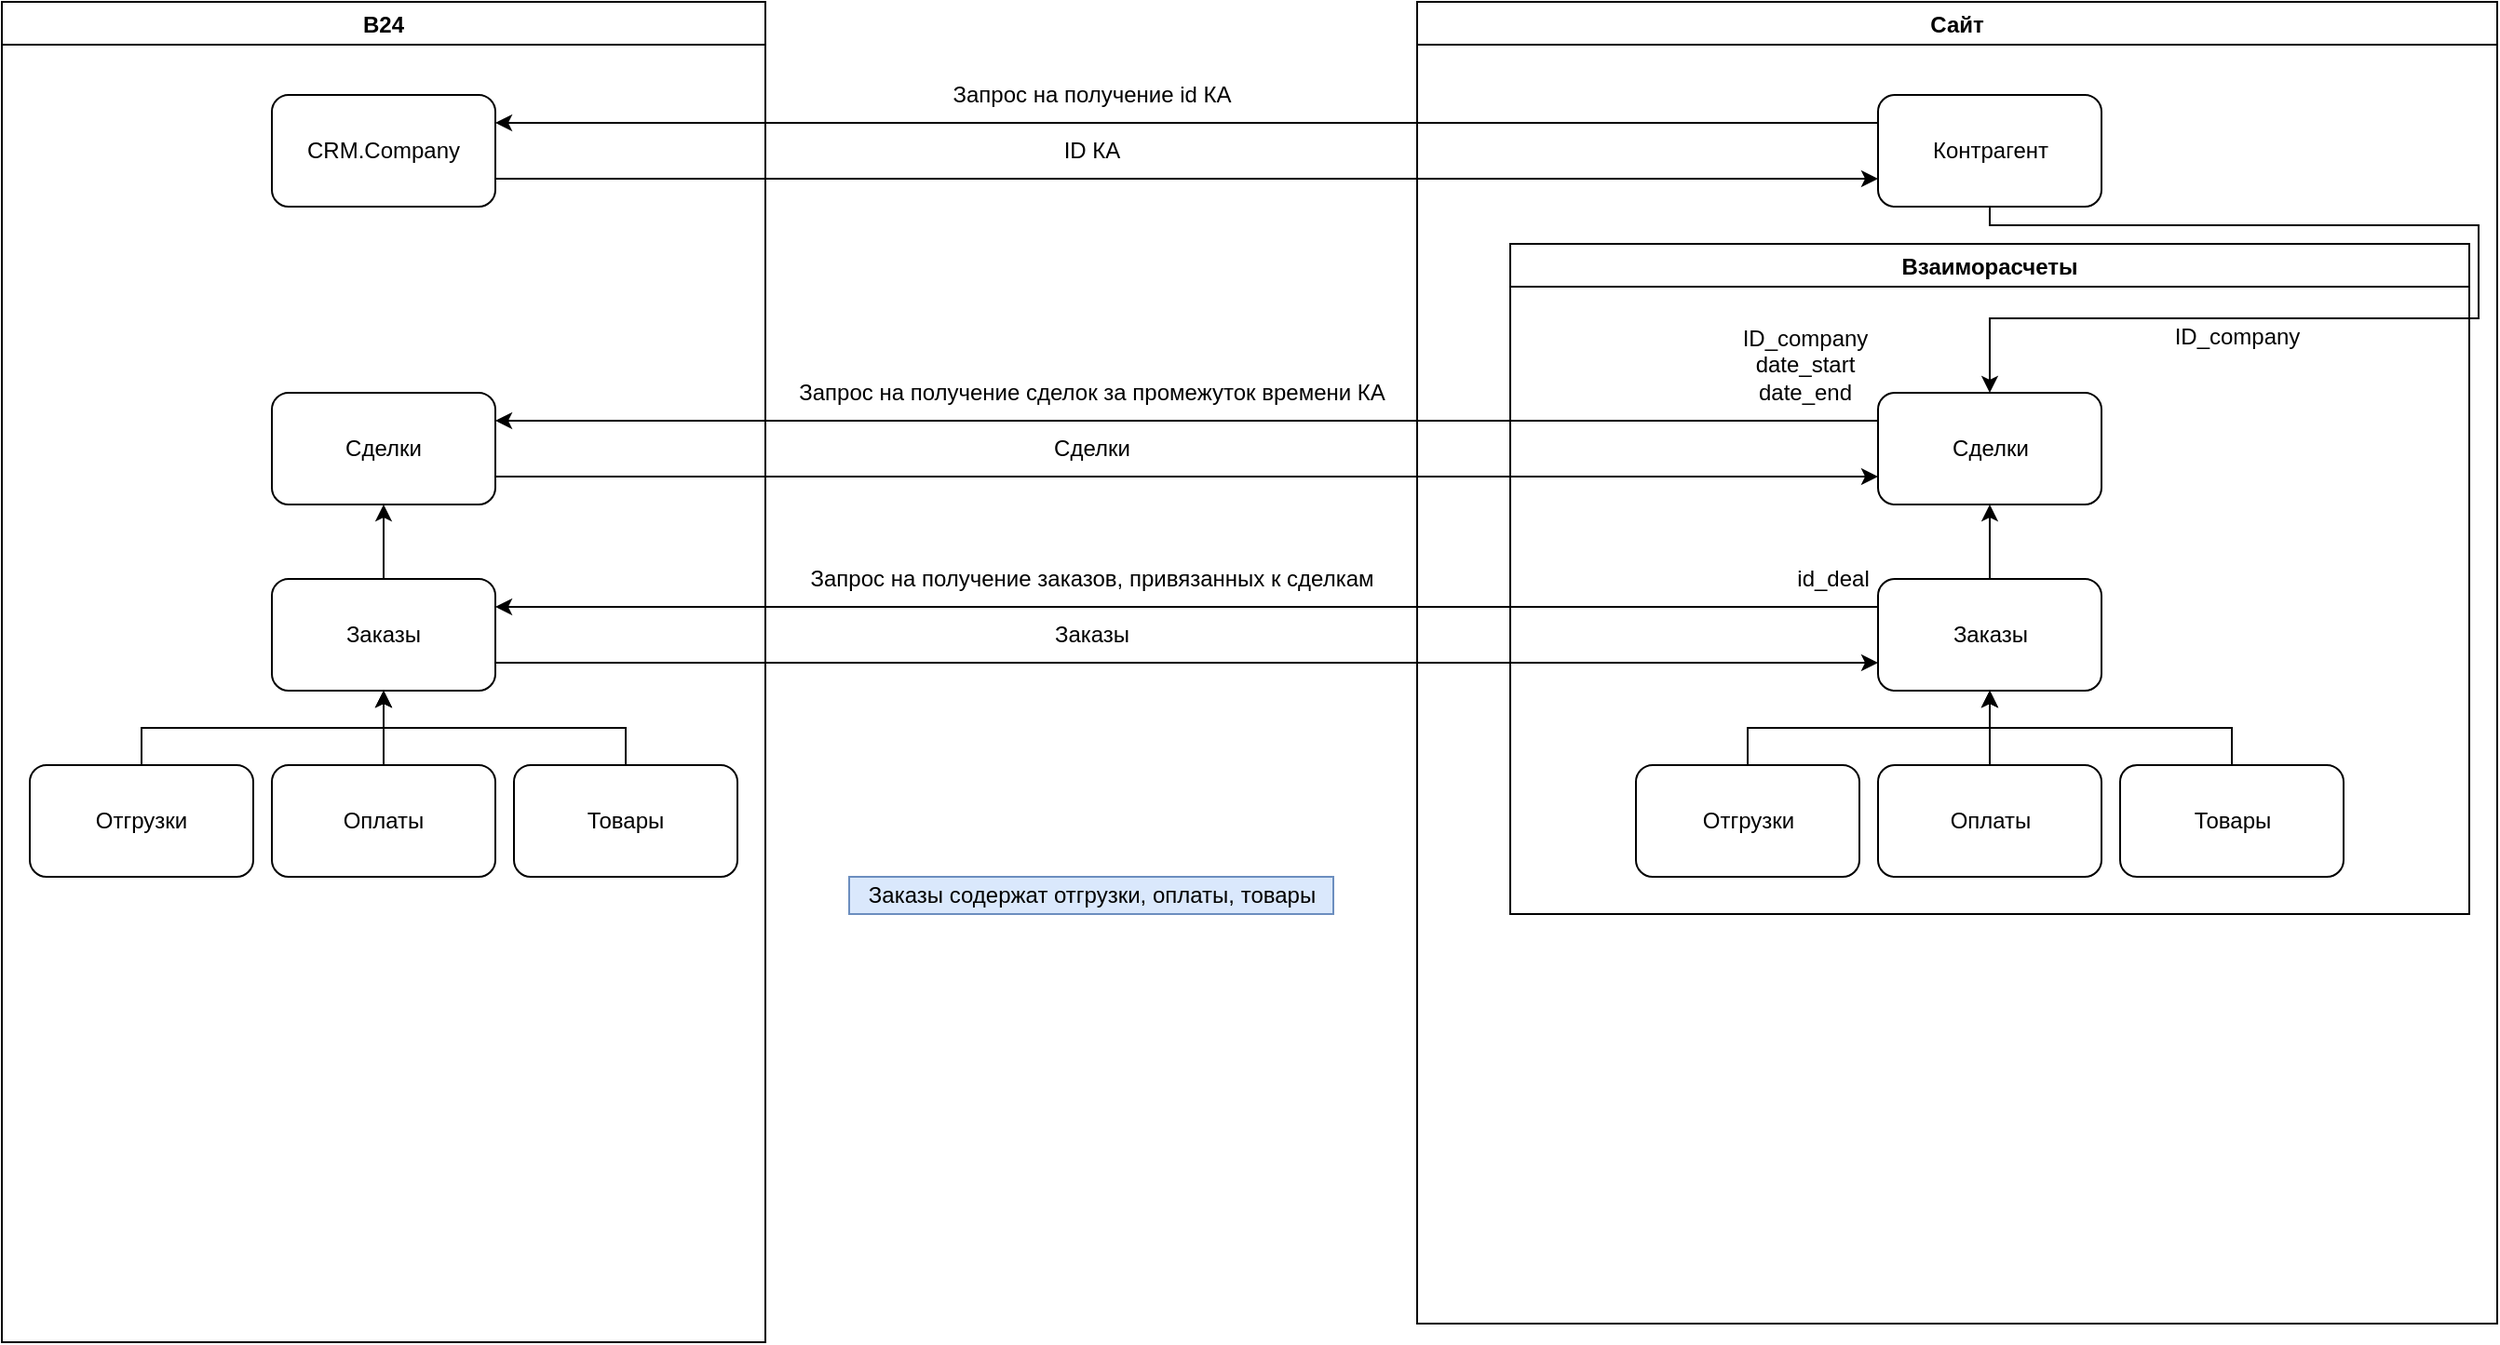 <mxfile version="14.8.4" type="github">
  <diagram id="rAuUh9Cvn7kcJRyMeB1o" name="Page-1">
    <mxGraphModel dx="1422" dy="762" grid="1" gridSize="10" guides="1" tooltips="1" connect="1" arrows="1" fold="1" page="1" pageScale="1" pageWidth="827" pageHeight="1169" math="0" shadow="0">
      <root>
        <mxCell id="0" />
        <mxCell id="1" parent="0" />
        <mxCell id="GV5hzrbCUiyIm_Ig4wvl-2" value="B24" style="swimlane;" vertex="1" parent="1">
          <mxGeometry x="120" y="30" width="410" height="720" as="geometry" />
        </mxCell>
        <mxCell id="GV5hzrbCUiyIm_Ig4wvl-4" value="Сделки" style="rounded=1;whiteSpace=wrap;html=1;" vertex="1" parent="GV5hzrbCUiyIm_Ig4wvl-2">
          <mxGeometry x="145" y="210" width="120" height="60" as="geometry" />
        </mxCell>
        <mxCell id="GV5hzrbCUiyIm_Ig4wvl-13" style="edgeStyle=orthogonalEdgeStyle;rounded=0;orthogonalLoop=1;jettySize=auto;html=1;exitX=0.5;exitY=0;exitDx=0;exitDy=0;entryX=0.5;entryY=1;entryDx=0;entryDy=0;" edge="1" parent="GV5hzrbCUiyIm_Ig4wvl-2" source="GV5hzrbCUiyIm_Ig4wvl-5" target="GV5hzrbCUiyIm_Ig4wvl-4">
          <mxGeometry relative="1" as="geometry" />
        </mxCell>
        <mxCell id="GV5hzrbCUiyIm_Ig4wvl-5" value="Заказы" style="rounded=1;whiteSpace=wrap;html=1;" vertex="1" parent="GV5hzrbCUiyIm_Ig4wvl-2">
          <mxGeometry x="145" y="310" width="120" height="60" as="geometry" />
        </mxCell>
        <mxCell id="GV5hzrbCUiyIm_Ig4wvl-10" style="edgeStyle=orthogonalEdgeStyle;rounded=0;orthogonalLoop=1;jettySize=auto;html=1;exitX=0.5;exitY=0;exitDx=0;exitDy=0;entryX=0.5;entryY=1;entryDx=0;entryDy=0;" edge="1" parent="GV5hzrbCUiyIm_Ig4wvl-2" source="GV5hzrbCUiyIm_Ig4wvl-6" target="GV5hzrbCUiyIm_Ig4wvl-5">
          <mxGeometry relative="1" as="geometry" />
        </mxCell>
        <mxCell id="GV5hzrbCUiyIm_Ig4wvl-6" value="Отгрузки" style="rounded=1;whiteSpace=wrap;html=1;" vertex="1" parent="GV5hzrbCUiyIm_Ig4wvl-2">
          <mxGeometry x="15" y="410" width="120" height="60" as="geometry" />
        </mxCell>
        <mxCell id="GV5hzrbCUiyIm_Ig4wvl-14" style="edgeStyle=orthogonalEdgeStyle;rounded=0;orthogonalLoop=1;jettySize=auto;html=1;exitX=0.5;exitY=0;exitDx=0;exitDy=0;entryX=0.5;entryY=1;entryDx=0;entryDy=0;" edge="1" parent="GV5hzrbCUiyIm_Ig4wvl-2" source="GV5hzrbCUiyIm_Ig4wvl-7" target="GV5hzrbCUiyIm_Ig4wvl-5">
          <mxGeometry relative="1" as="geometry" />
        </mxCell>
        <mxCell id="GV5hzrbCUiyIm_Ig4wvl-7" value="Оплаты" style="rounded=1;whiteSpace=wrap;html=1;" vertex="1" parent="GV5hzrbCUiyIm_Ig4wvl-2">
          <mxGeometry x="145" y="410" width="120" height="60" as="geometry" />
        </mxCell>
        <mxCell id="GV5hzrbCUiyIm_Ig4wvl-12" style="edgeStyle=orthogonalEdgeStyle;rounded=0;orthogonalLoop=1;jettySize=auto;html=1;exitX=0.5;exitY=0;exitDx=0;exitDy=0;entryX=0.5;entryY=1;entryDx=0;entryDy=0;" edge="1" parent="GV5hzrbCUiyIm_Ig4wvl-2" source="GV5hzrbCUiyIm_Ig4wvl-8" target="GV5hzrbCUiyIm_Ig4wvl-5">
          <mxGeometry relative="1" as="geometry" />
        </mxCell>
        <mxCell id="GV5hzrbCUiyIm_Ig4wvl-8" value="Товары" style="rounded=1;whiteSpace=wrap;html=1;" vertex="1" parent="GV5hzrbCUiyIm_Ig4wvl-2">
          <mxGeometry x="275" y="410" width="120" height="60" as="geometry" />
        </mxCell>
        <mxCell id="GV5hzrbCUiyIm_Ig4wvl-9" value="CRM.Company" style="rounded=1;whiteSpace=wrap;html=1;" vertex="1" parent="GV5hzrbCUiyIm_Ig4wvl-2">
          <mxGeometry x="145" y="50" width="120" height="60" as="geometry" />
        </mxCell>
        <mxCell id="GV5hzrbCUiyIm_Ig4wvl-3" value="Сайт" style="swimlane;" vertex="1" parent="1">
          <mxGeometry x="880" y="30" width="580" height="710" as="geometry" />
        </mxCell>
        <mxCell id="GV5hzrbCUiyIm_Ig4wvl-44" value="" style="edgeStyle=orthogonalEdgeStyle;rounded=0;orthogonalLoop=1;jettySize=auto;html=1;exitX=0.5;exitY=1;exitDx=0;exitDy=0;entryX=0.5;entryY=0;entryDx=0;entryDy=0;" edge="1" parent="GV5hzrbCUiyIm_Ig4wvl-3" source="GV5hzrbCUiyIm_Ig4wvl-15" target="GV5hzrbCUiyIm_Ig4wvl-19">
          <mxGeometry x="0.384" y="40" relative="1" as="geometry">
            <Array as="points">
              <mxPoint x="308" y="120" />
              <mxPoint x="570" y="120" />
              <mxPoint x="570" y="170" />
              <mxPoint x="308" y="170" />
            </Array>
            <mxPoint as="offset" />
          </mxGeometry>
        </mxCell>
        <mxCell id="GV5hzrbCUiyIm_Ig4wvl-15" value="Контрагент" style="rounded=1;whiteSpace=wrap;html=1;" vertex="1" parent="GV5hzrbCUiyIm_Ig4wvl-3">
          <mxGeometry x="247.5" y="50" width="120" height="60" as="geometry" />
        </mxCell>
        <mxCell id="GV5hzrbCUiyIm_Ig4wvl-17" value="Взаиморасчеты" style="swimlane;" vertex="1" parent="GV5hzrbCUiyIm_Ig4wvl-3">
          <mxGeometry x="50" y="130" width="515" height="360" as="geometry" />
        </mxCell>
        <mxCell id="GV5hzrbCUiyIm_Ig4wvl-19" value="Сделки" style="rounded=1;whiteSpace=wrap;html=1;" vertex="1" parent="GV5hzrbCUiyIm_Ig4wvl-17">
          <mxGeometry x="197.5" y="80" width="120" height="60" as="geometry" />
        </mxCell>
        <mxCell id="GV5hzrbCUiyIm_Ig4wvl-20" style="edgeStyle=orthogonalEdgeStyle;rounded=0;orthogonalLoop=1;jettySize=auto;html=1;exitX=0.5;exitY=0;exitDx=0;exitDy=0;entryX=0.5;entryY=1;entryDx=0;entryDy=0;" edge="1" parent="GV5hzrbCUiyIm_Ig4wvl-17" source="GV5hzrbCUiyIm_Ig4wvl-21" target="GV5hzrbCUiyIm_Ig4wvl-19">
          <mxGeometry relative="1" as="geometry" />
        </mxCell>
        <mxCell id="GV5hzrbCUiyIm_Ig4wvl-21" value="Заказы" style="rounded=1;whiteSpace=wrap;html=1;" vertex="1" parent="GV5hzrbCUiyIm_Ig4wvl-17">
          <mxGeometry x="197.5" y="180" width="120" height="60" as="geometry" />
        </mxCell>
        <mxCell id="GV5hzrbCUiyIm_Ig4wvl-22" style="edgeStyle=orthogonalEdgeStyle;rounded=0;orthogonalLoop=1;jettySize=auto;html=1;exitX=0.5;exitY=0;exitDx=0;exitDy=0;entryX=0.5;entryY=1;entryDx=0;entryDy=0;" edge="1" parent="GV5hzrbCUiyIm_Ig4wvl-17" source="GV5hzrbCUiyIm_Ig4wvl-23" target="GV5hzrbCUiyIm_Ig4wvl-21">
          <mxGeometry relative="1" as="geometry" />
        </mxCell>
        <mxCell id="GV5hzrbCUiyIm_Ig4wvl-23" value="Отгрузки" style="rounded=1;whiteSpace=wrap;html=1;" vertex="1" parent="GV5hzrbCUiyIm_Ig4wvl-17">
          <mxGeometry x="67.5" y="280" width="120" height="60" as="geometry" />
        </mxCell>
        <mxCell id="GV5hzrbCUiyIm_Ig4wvl-24" style="edgeStyle=orthogonalEdgeStyle;rounded=0;orthogonalLoop=1;jettySize=auto;html=1;exitX=0.5;exitY=0;exitDx=0;exitDy=0;entryX=0.5;entryY=1;entryDx=0;entryDy=0;" edge="1" parent="GV5hzrbCUiyIm_Ig4wvl-17" source="GV5hzrbCUiyIm_Ig4wvl-25" target="GV5hzrbCUiyIm_Ig4wvl-21">
          <mxGeometry relative="1" as="geometry" />
        </mxCell>
        <mxCell id="GV5hzrbCUiyIm_Ig4wvl-25" value="Оплаты" style="rounded=1;whiteSpace=wrap;html=1;" vertex="1" parent="GV5hzrbCUiyIm_Ig4wvl-17">
          <mxGeometry x="197.5" y="280" width="120" height="60" as="geometry" />
        </mxCell>
        <mxCell id="GV5hzrbCUiyIm_Ig4wvl-26" style="edgeStyle=orthogonalEdgeStyle;rounded=0;orthogonalLoop=1;jettySize=auto;html=1;exitX=0.5;exitY=0;exitDx=0;exitDy=0;entryX=0.5;entryY=1;entryDx=0;entryDy=0;" edge="1" parent="GV5hzrbCUiyIm_Ig4wvl-17" source="GV5hzrbCUiyIm_Ig4wvl-27" target="GV5hzrbCUiyIm_Ig4wvl-21">
          <mxGeometry relative="1" as="geometry" />
        </mxCell>
        <mxCell id="GV5hzrbCUiyIm_Ig4wvl-27" value="Товары" style="rounded=1;whiteSpace=wrap;html=1;" vertex="1" parent="GV5hzrbCUiyIm_Ig4wvl-17">
          <mxGeometry x="327.5" y="280" width="120" height="60" as="geometry" />
        </mxCell>
        <mxCell id="GV5hzrbCUiyIm_Ig4wvl-36" value="ID_company&lt;br&gt;date_start&lt;br&gt;date_end" style="text;html=1;align=center;verticalAlign=middle;resizable=0;points=[];autosize=1;strokeColor=none;" vertex="1" parent="GV5hzrbCUiyIm_Ig4wvl-17">
          <mxGeometry x="117.5" y="40" width="80" height="50" as="geometry" />
        </mxCell>
        <mxCell id="GV5hzrbCUiyIm_Ig4wvl-45" value="ID_company" style="text;html=1;align=center;verticalAlign=middle;resizable=0;points=[];autosize=1;strokeColor=none;" vertex="1" parent="GV5hzrbCUiyIm_Ig4wvl-17">
          <mxGeometry x="350" y="40" width="80" height="20" as="geometry" />
        </mxCell>
        <mxCell id="GV5hzrbCUiyIm_Ig4wvl-46" value="id_deal" style="text;html=1;align=center;verticalAlign=middle;resizable=0;points=[];autosize=1;strokeColor=none;" vertex="1" parent="GV5hzrbCUiyIm_Ig4wvl-17">
          <mxGeometry x="147.5" y="170" width="50" height="20" as="geometry" />
        </mxCell>
        <mxCell id="GV5hzrbCUiyIm_Ig4wvl-30" style="edgeStyle=orthogonalEdgeStyle;rounded=0;orthogonalLoop=1;jettySize=auto;html=1;exitX=0;exitY=0.25;exitDx=0;exitDy=0;entryX=1;entryY=0.25;entryDx=0;entryDy=0;" edge="1" parent="1" source="GV5hzrbCUiyIm_Ig4wvl-15" target="GV5hzrbCUiyIm_Ig4wvl-9">
          <mxGeometry relative="1" as="geometry" />
        </mxCell>
        <mxCell id="GV5hzrbCUiyIm_Ig4wvl-31" value="Запрос на получение id КА" style="text;html=1;align=center;verticalAlign=middle;resizable=0;points=[];autosize=1;strokeColor=none;" vertex="1" parent="1">
          <mxGeometry x="620" y="70" width="170" height="20" as="geometry" />
        </mxCell>
        <mxCell id="GV5hzrbCUiyIm_Ig4wvl-32" style="edgeStyle=orthogonalEdgeStyle;rounded=0;orthogonalLoop=1;jettySize=auto;html=1;exitX=1;exitY=0.75;exitDx=0;exitDy=0;entryX=0;entryY=0.75;entryDx=0;entryDy=0;" edge="1" parent="1" source="GV5hzrbCUiyIm_Ig4wvl-9" target="GV5hzrbCUiyIm_Ig4wvl-15">
          <mxGeometry relative="1" as="geometry" />
        </mxCell>
        <mxCell id="GV5hzrbCUiyIm_Ig4wvl-33" value="ID КА" style="text;html=1;align=center;verticalAlign=middle;resizable=0;points=[];autosize=1;strokeColor=none;" vertex="1" parent="1">
          <mxGeometry x="680" y="100" width="50" height="20" as="geometry" />
        </mxCell>
        <mxCell id="GV5hzrbCUiyIm_Ig4wvl-34" style="edgeStyle=orthogonalEdgeStyle;rounded=0;orthogonalLoop=1;jettySize=auto;html=1;exitX=0;exitY=0.25;exitDx=0;exitDy=0;entryX=1;entryY=0.25;entryDx=0;entryDy=0;" edge="1" parent="1" source="GV5hzrbCUiyIm_Ig4wvl-19" target="GV5hzrbCUiyIm_Ig4wvl-4">
          <mxGeometry relative="1" as="geometry" />
        </mxCell>
        <mxCell id="GV5hzrbCUiyIm_Ig4wvl-35" value="Запрос на получение сделок за промежуток времени КА" style="text;html=1;align=center;verticalAlign=middle;resizable=0;points=[];autosize=1;strokeColor=none;" vertex="1" parent="1">
          <mxGeometry x="540" y="230" width="330" height="20" as="geometry" />
        </mxCell>
        <mxCell id="GV5hzrbCUiyIm_Ig4wvl-37" style="edgeStyle=orthogonalEdgeStyle;rounded=0;orthogonalLoop=1;jettySize=auto;html=1;exitX=1;exitY=0.75;exitDx=0;exitDy=0;entryX=0;entryY=0.75;entryDx=0;entryDy=0;" edge="1" parent="1" source="GV5hzrbCUiyIm_Ig4wvl-4" target="GV5hzrbCUiyIm_Ig4wvl-19">
          <mxGeometry relative="1" as="geometry" />
        </mxCell>
        <mxCell id="GV5hzrbCUiyIm_Ig4wvl-38" value="Сделки" style="text;html=1;align=center;verticalAlign=middle;resizable=0;points=[];autosize=1;strokeColor=none;" vertex="1" parent="1">
          <mxGeometry x="675" y="260" width="60" height="20" as="geometry" />
        </mxCell>
        <mxCell id="GV5hzrbCUiyIm_Ig4wvl-39" style="edgeStyle=orthogonalEdgeStyle;rounded=0;orthogonalLoop=1;jettySize=auto;html=1;exitX=0;exitY=0.25;exitDx=0;exitDy=0;entryX=1;entryY=0.25;entryDx=0;entryDy=0;" edge="1" parent="1" source="GV5hzrbCUiyIm_Ig4wvl-21" target="GV5hzrbCUiyIm_Ig4wvl-5">
          <mxGeometry relative="1" as="geometry" />
        </mxCell>
        <mxCell id="GV5hzrbCUiyIm_Ig4wvl-40" value="Запрос на получение заказов, привязанных к сделкам" style="text;html=1;align=center;verticalAlign=middle;resizable=0;points=[];autosize=1;strokeColor=none;" vertex="1" parent="1">
          <mxGeometry x="545" y="330" width="320" height="20" as="geometry" />
        </mxCell>
        <mxCell id="GV5hzrbCUiyIm_Ig4wvl-41" style="edgeStyle=orthogonalEdgeStyle;rounded=0;orthogonalLoop=1;jettySize=auto;html=1;exitX=1;exitY=0.75;exitDx=0;exitDy=0;entryX=0;entryY=0.75;entryDx=0;entryDy=0;" edge="1" parent="1" source="GV5hzrbCUiyIm_Ig4wvl-5" target="GV5hzrbCUiyIm_Ig4wvl-21">
          <mxGeometry relative="1" as="geometry" />
        </mxCell>
        <mxCell id="GV5hzrbCUiyIm_Ig4wvl-42" value="Заказы" style="text;html=1;align=center;verticalAlign=middle;resizable=0;points=[];autosize=1;strokeColor=none;" vertex="1" parent="1">
          <mxGeometry x="675" y="360" width="60" height="20" as="geometry" />
        </mxCell>
        <mxCell id="GV5hzrbCUiyIm_Ig4wvl-43" value="Заказы содержат отгрузки, оплаты, товары" style="text;html=1;align=center;verticalAlign=middle;resizable=0;points=[];autosize=1;strokeColor=#6c8ebf;fillColor=#dae8fc;" vertex="1" parent="1">
          <mxGeometry x="575" y="500" width="260" height="20" as="geometry" />
        </mxCell>
      </root>
    </mxGraphModel>
  </diagram>
</mxfile>

